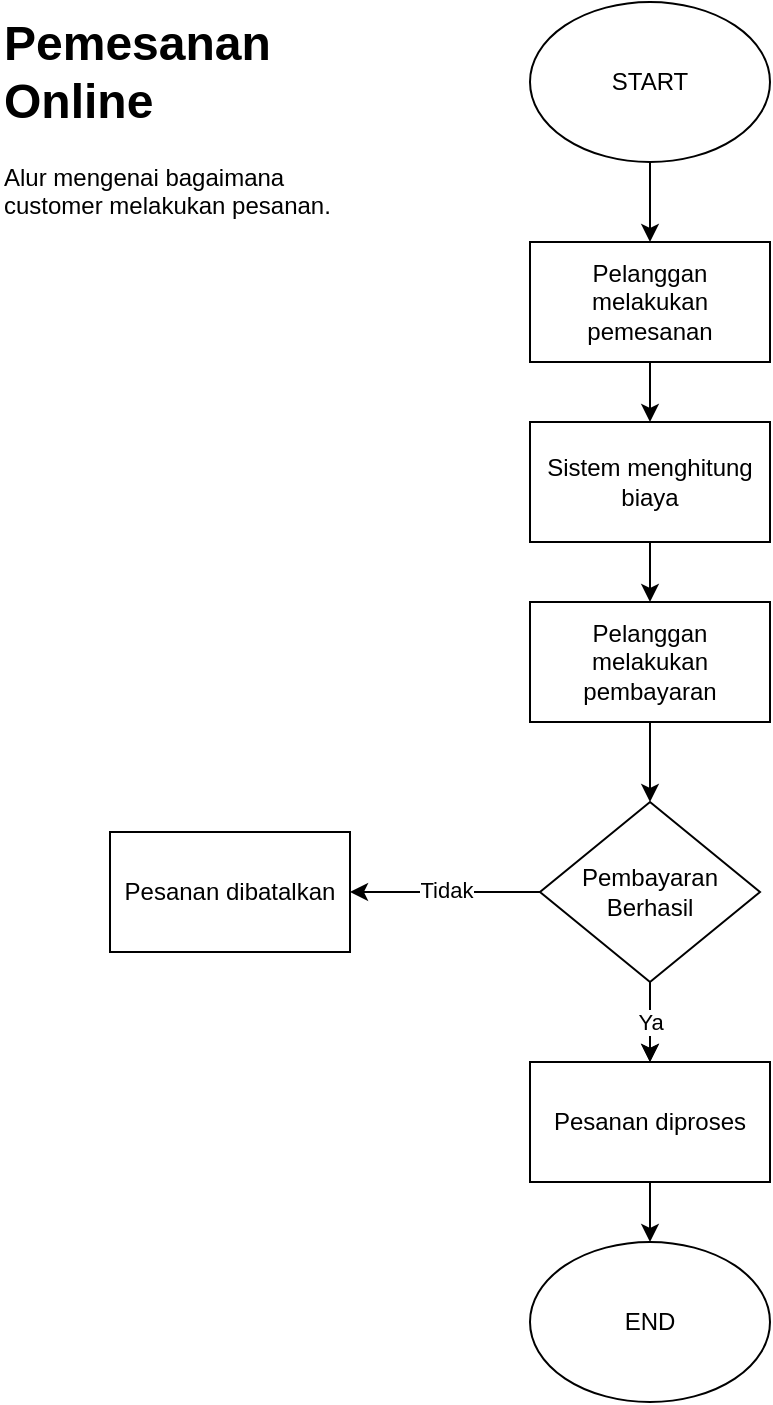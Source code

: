 <mxfile version="26.0.10">
  <diagram name="Page-1" id="-Wyo0hSS3IOV0e9g7ALJ">
    <mxGraphModel dx="1137" dy="684" grid="1" gridSize="10" guides="1" tooltips="1" connect="1" arrows="1" fold="1" page="1" pageScale="1" pageWidth="850" pageHeight="1100" math="0" shadow="0">
      <root>
        <mxCell id="0" />
        <mxCell id="1" parent="0" />
        <mxCell id="3yCHpHKNm5vZJp_wMgbb-9" style="edgeStyle=orthogonalEdgeStyle;rounded=0;orthogonalLoop=1;jettySize=auto;html=1;entryX=0.5;entryY=0;entryDx=0;entryDy=0;" edge="1" parent="1" source="3yCHpHKNm5vZJp_wMgbb-1" target="3yCHpHKNm5vZJp_wMgbb-2">
          <mxGeometry relative="1" as="geometry" />
        </mxCell>
        <mxCell id="3yCHpHKNm5vZJp_wMgbb-1" value="START" style="ellipse;whiteSpace=wrap;html=1;" vertex="1" parent="1">
          <mxGeometry x="305" y="40" width="120" height="80" as="geometry" />
        </mxCell>
        <mxCell id="3yCHpHKNm5vZJp_wMgbb-10" style="edgeStyle=orthogonalEdgeStyle;rounded=0;orthogonalLoop=1;jettySize=auto;html=1;" edge="1" parent="1" source="3yCHpHKNm5vZJp_wMgbb-2" target="3yCHpHKNm5vZJp_wMgbb-3">
          <mxGeometry relative="1" as="geometry" />
        </mxCell>
        <mxCell id="3yCHpHKNm5vZJp_wMgbb-2" value="Pelanggan melakukan pemesanan" style="rounded=0;whiteSpace=wrap;html=1;" vertex="1" parent="1">
          <mxGeometry x="305" y="160" width="120" height="60" as="geometry" />
        </mxCell>
        <mxCell id="3yCHpHKNm5vZJp_wMgbb-11" style="edgeStyle=orthogonalEdgeStyle;rounded=0;orthogonalLoop=1;jettySize=auto;html=1;entryX=0.5;entryY=0;entryDx=0;entryDy=0;" edge="1" parent="1" source="3yCHpHKNm5vZJp_wMgbb-3" target="3yCHpHKNm5vZJp_wMgbb-4">
          <mxGeometry relative="1" as="geometry" />
        </mxCell>
        <mxCell id="3yCHpHKNm5vZJp_wMgbb-3" value="Sistem menghitung biaya" style="rounded=0;whiteSpace=wrap;html=1;" vertex="1" parent="1">
          <mxGeometry x="305" y="250" width="120" height="60" as="geometry" />
        </mxCell>
        <mxCell id="3yCHpHKNm5vZJp_wMgbb-12" style="edgeStyle=orthogonalEdgeStyle;rounded=0;orthogonalLoop=1;jettySize=auto;html=1;entryX=0.5;entryY=0;entryDx=0;entryDy=0;" edge="1" parent="1" source="3yCHpHKNm5vZJp_wMgbb-4" target="3yCHpHKNm5vZJp_wMgbb-5">
          <mxGeometry relative="1" as="geometry" />
        </mxCell>
        <mxCell id="3yCHpHKNm5vZJp_wMgbb-4" value="Pelanggan melakukan pembayaran" style="rounded=0;whiteSpace=wrap;html=1;" vertex="1" parent="1">
          <mxGeometry x="305" y="340" width="120" height="60" as="geometry" />
        </mxCell>
        <mxCell id="3yCHpHKNm5vZJp_wMgbb-13" style="edgeStyle=orthogonalEdgeStyle;rounded=0;orthogonalLoop=1;jettySize=auto;html=1;entryX=1;entryY=0.5;entryDx=0;entryDy=0;" edge="1" parent="1" source="3yCHpHKNm5vZJp_wMgbb-5" target="3yCHpHKNm5vZJp_wMgbb-8">
          <mxGeometry relative="1" as="geometry" />
        </mxCell>
        <mxCell id="3yCHpHKNm5vZJp_wMgbb-17" value="Tidak" style="edgeLabel;html=1;align=center;verticalAlign=middle;resizable=0;points=[];" vertex="1" connectable="0" parent="3yCHpHKNm5vZJp_wMgbb-13">
          <mxGeometry x="0.002" y="-1" relative="1" as="geometry">
            <mxPoint as="offset" />
          </mxGeometry>
        </mxCell>
        <mxCell id="3yCHpHKNm5vZJp_wMgbb-14" value="" style="edgeStyle=orthogonalEdgeStyle;rounded=0;orthogonalLoop=1;jettySize=auto;html=1;" edge="1" parent="1" source="3yCHpHKNm5vZJp_wMgbb-5" target="3yCHpHKNm5vZJp_wMgbb-6">
          <mxGeometry relative="1" as="geometry" />
        </mxCell>
        <mxCell id="3yCHpHKNm5vZJp_wMgbb-15" value="Ya" style="edgeStyle=orthogonalEdgeStyle;rounded=0;orthogonalLoop=1;jettySize=auto;html=1;" edge="1" parent="1" source="3yCHpHKNm5vZJp_wMgbb-5" target="3yCHpHKNm5vZJp_wMgbb-6">
          <mxGeometry relative="1" as="geometry" />
        </mxCell>
        <mxCell id="3yCHpHKNm5vZJp_wMgbb-5" value="Pembayaran Berhasil" style="rhombus;whiteSpace=wrap;html=1;" vertex="1" parent="1">
          <mxGeometry x="310" y="440" width="110" height="90" as="geometry" />
        </mxCell>
        <mxCell id="3yCHpHKNm5vZJp_wMgbb-16" style="edgeStyle=orthogonalEdgeStyle;rounded=0;orthogonalLoop=1;jettySize=auto;html=1;" edge="1" parent="1" source="3yCHpHKNm5vZJp_wMgbb-6" target="3yCHpHKNm5vZJp_wMgbb-7">
          <mxGeometry relative="1" as="geometry" />
        </mxCell>
        <mxCell id="3yCHpHKNm5vZJp_wMgbb-6" value="Pesanan diproses" style="rounded=0;whiteSpace=wrap;html=1;" vertex="1" parent="1">
          <mxGeometry x="305" y="570" width="120" height="60" as="geometry" />
        </mxCell>
        <mxCell id="3yCHpHKNm5vZJp_wMgbb-7" value="END" style="ellipse;whiteSpace=wrap;html=1;" vertex="1" parent="1">
          <mxGeometry x="305" y="660" width="120" height="80" as="geometry" />
        </mxCell>
        <mxCell id="3yCHpHKNm5vZJp_wMgbb-8" value="Pesanan dibatalkan" style="rounded=0;whiteSpace=wrap;html=1;" vertex="1" parent="1">
          <mxGeometry x="95" y="455" width="120" height="60" as="geometry" />
        </mxCell>
        <mxCell id="3yCHpHKNm5vZJp_wMgbb-19" value="&lt;h1 style=&quot;margin-top: 0px;&quot;&gt;Pemesanan Online&lt;/h1&gt;&lt;p&gt;Alur mengenai bagaimana customer melakukan pesanan.&lt;/p&gt;" style="text;html=1;whiteSpace=wrap;overflow=hidden;rounded=0;" vertex="1" parent="1">
          <mxGeometry x="40" y="40" width="180" height="120" as="geometry" />
        </mxCell>
      </root>
    </mxGraphModel>
  </diagram>
</mxfile>

